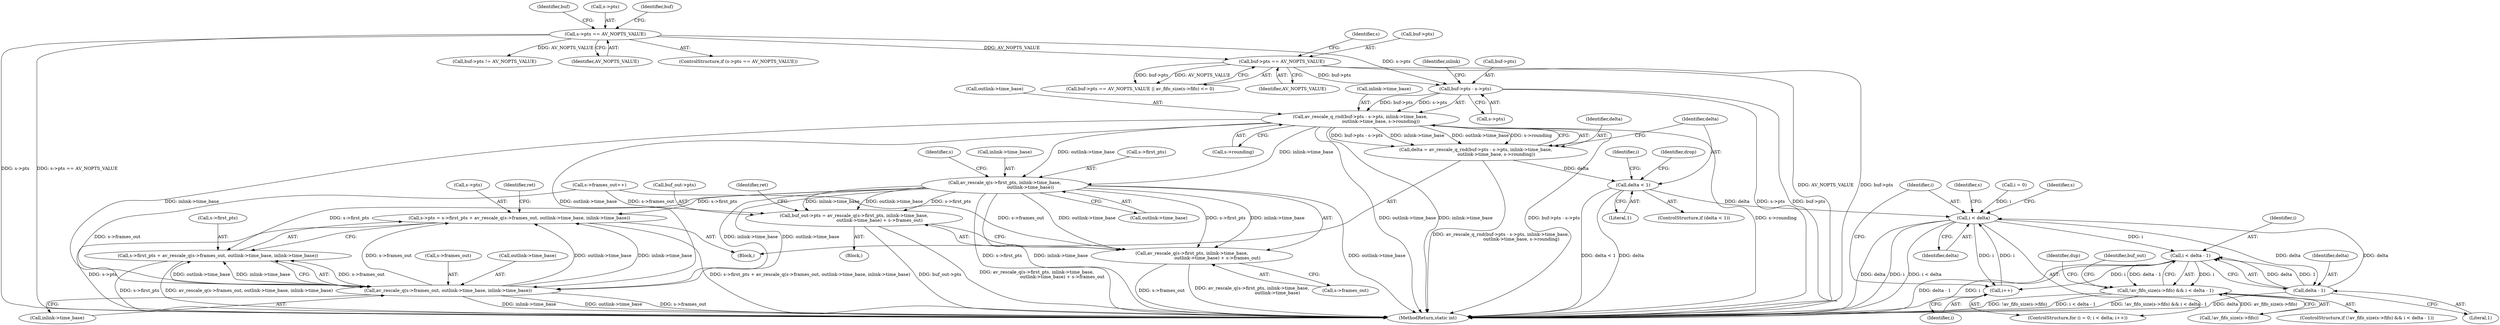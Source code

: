 digraph "0_FFmpeg_cdd5df8189ff1537f7abe8defe971f80602cc2d2@pointer" {
"1000269" [label="(Call,av_rescale_q_rnd(buf->pts - s->pts, inlink->time_base,\n                             outlink->time_base, s->rounding))"];
"1000270" [label="(Call,buf->pts - s->pts)"];
"1000249" [label="(Call,buf->pts == AV_NOPTS_VALUE)"];
"1000138" [label="(Call,s->pts == AV_NOPTS_VALUE)"];
"1000267" [label="(Call,delta = av_rescale_q_rnd(buf->pts - s->pts, inlink->time_base,\n                             outlink->time_base, s->rounding))"];
"1000287" [label="(Call,delta < 1)"];
"1000341" [label="(Call,i < delta)"];
"1000344" [label="(Call,i++)"];
"1000364" [label="(Call,i < delta - 1)"];
"1000358" [label="(Call,!av_fifo_size(s->fifo) && i < delta - 1)"];
"1000366" [label="(Call,delta - 1)"];
"1000415" [label="(Call,av_rescale_q(s->first_pts, inlink->time_base,\n                                    outlink->time_base))"];
"1000410" [label="(Call,buf_out->pts = av_rescale_q(s->first_pts, inlink->time_base,\n                                    outlink->time_base) + s->frames_out)"];
"1000414" [label="(Call,av_rescale_q(s->first_pts, inlink->time_base,\n                                    outlink->time_base) + s->frames_out)"];
"1000457" [label="(Call,s->pts = s->first_pts + av_rescale_q(s->frames_out, outlink->time_base, inlink->time_base))"];
"1000461" [label="(Call,s->first_pts + av_rescale_q(s->frames_out, outlink->time_base, inlink->time_base))"];
"1000465" [label="(Call,av_rescale_q(s->frames_out, outlink->time_base, inlink->time_base))"];
"1000465" [label="(Call,av_rescale_q(s->frames_out, outlink->time_base, inlink->time_base))"];
"1000137" [label="(ControlStructure,if (s->pts == AV_NOPTS_VALUE))"];
"1000109" [label="(Block,)"];
"1000288" [label="(Identifier,delta)"];
"1000372" [label="(Identifier,dup)"];
"1000422" [label="(Call,outlink->time_base)"];
"1000283" [label="(Call,s->rounding)"];
"1000250" [label="(Call,buf->pts)"];
"1000419" [label="(Call,inlink->time_base)"];
"1000289" [label="(Literal,1)"];
"1000458" [label="(Call,s->pts)"];
"1000476" [label="(Identifier,ret)"];
"1000365" [label="(Identifier,i)"];
"1000147" [label="(Identifier,buf)"];
"1000253" [label="(Identifier,AV_NOPTS_VALUE)"];
"1000339" [label="(Identifier,i)"];
"1000268" [label="(Identifier,delta)"];
"1000466" [label="(Call,s->frames_out)"];
"1000287" [label="(Call,delta < 1)"];
"1000277" [label="(Call,inlink->time_base)"];
"1000462" [label="(Call,s->first_pts)"];
"1000294" [label="(Identifier,drop)"];
"1000414" [label="(Call,av_rescale_q(s->first_pts, inlink->time_base,\n                                    outlink->time_base) + s->frames_out)"];
"1000364" [label="(Call,i < delta - 1)"];
"1000442" [label="(Call,s->frames_out++)"];
"1000412" [label="(Identifier,buf_out)"];
"1000269" [label="(Call,av_rescale_q_rnd(buf->pts - s->pts, inlink->time_base,\n                             outlink->time_base, s->rounding))"];
"1000342" [label="(Identifier,i)"];
"1000415" [label="(Call,av_rescale_q(s->first_pts, inlink->time_base,\n                                    outlink->time_base))"];
"1000448" [label="(Identifier,s)"];
"1000472" [label="(Call,inlink->time_base)"];
"1000410" [label="(Call,buf_out->pts = av_rescale_q(s->first_pts, inlink->time_base,\n                                    outlink->time_base) + s->frames_out)"];
"1000139" [label="(Call,s->pts)"];
"1000270" [label="(Call,buf->pts - s->pts)"];
"1000431" [label="(Identifier,ret)"];
"1000257" [label="(Identifier,s)"];
"1000358" [label="(Call,!av_fifo_size(s->fifo) && i < delta - 1)"];
"1000367" [label="(Identifier,delta)"];
"1000343" [label="(Identifier,delta)"];
"1000461" [label="(Call,s->first_pts + av_rescale_q(s->frames_out, outlink->time_base, inlink->time_base))"];
"1000249" [label="(Call,buf->pts == AV_NOPTS_VALUE)"];
"1000286" [label="(ControlStructure,if (delta < 1))"];
"1000350" [label="(Identifier,s)"];
"1000337" [label="(ControlStructure,for (i = 0; i < delta; i++))"];
"1000359" [label="(Call,!av_fifo_size(s->fifo))"];
"1000477" [label="(MethodReturn,static int)"];
"1000457" [label="(Call,s->pts = s->first_pts + av_rescale_q(s->frames_out, outlink->time_base, inlink->time_base))"];
"1000416" [label="(Call,s->first_pts)"];
"1000278" [label="(Identifier,inlink)"];
"1000267" [label="(Call,delta = av_rescale_q_rnd(buf->pts - s->pts, inlink->time_base,\n                             outlink->time_base, s->rounding))"];
"1000341" [label="(Call,i < delta)"];
"1000345" [label="(Identifier,i)"];
"1000338" [label="(Call,i = 0)"];
"1000469" [label="(Call,outlink->time_base)"];
"1000426" [label="(Identifier,s)"];
"1000138" [label="(Call,s->pts == AV_NOPTS_VALUE)"];
"1000271" [label="(Call,buf->pts)"];
"1000368" [label="(Literal,1)"];
"1000357" [label="(ControlStructure,if (!av_fifo_size(s->fifo) && i < delta - 1))"];
"1000346" [label="(Block,)"];
"1000145" [label="(Call,buf->pts != AV_NOPTS_VALUE)"];
"1000344" [label="(Call,i++)"];
"1000366" [label="(Call,delta - 1)"];
"1000142" [label="(Identifier,AV_NOPTS_VALUE)"];
"1000280" [label="(Call,outlink->time_base)"];
"1000251" [label="(Identifier,buf)"];
"1000425" [label="(Call,s->frames_out)"];
"1000274" [label="(Call,s->pts)"];
"1000248" [label="(Call,buf->pts == AV_NOPTS_VALUE || av_fifo_size(s->fifo) <= 0)"];
"1000411" [label="(Call,buf_out->pts)"];
"1000269" -> "1000267"  [label="AST: "];
"1000269" -> "1000283"  [label="CFG: "];
"1000270" -> "1000269"  [label="AST: "];
"1000277" -> "1000269"  [label="AST: "];
"1000280" -> "1000269"  [label="AST: "];
"1000283" -> "1000269"  [label="AST: "];
"1000267" -> "1000269"  [label="CFG: "];
"1000269" -> "1000477"  [label="DDG: outlink->time_base"];
"1000269" -> "1000477"  [label="DDG: inlink->time_base"];
"1000269" -> "1000477"  [label="DDG: buf->pts - s->pts"];
"1000269" -> "1000477"  [label="DDG: s->rounding"];
"1000269" -> "1000267"  [label="DDG: buf->pts - s->pts"];
"1000269" -> "1000267"  [label="DDG: inlink->time_base"];
"1000269" -> "1000267"  [label="DDG: outlink->time_base"];
"1000269" -> "1000267"  [label="DDG: s->rounding"];
"1000270" -> "1000269"  [label="DDG: buf->pts"];
"1000270" -> "1000269"  [label="DDG: s->pts"];
"1000269" -> "1000415"  [label="DDG: inlink->time_base"];
"1000269" -> "1000415"  [label="DDG: outlink->time_base"];
"1000269" -> "1000465"  [label="DDG: outlink->time_base"];
"1000269" -> "1000465"  [label="DDG: inlink->time_base"];
"1000270" -> "1000274"  [label="CFG: "];
"1000271" -> "1000270"  [label="AST: "];
"1000274" -> "1000270"  [label="AST: "];
"1000278" -> "1000270"  [label="CFG: "];
"1000270" -> "1000477"  [label="DDG: s->pts"];
"1000270" -> "1000477"  [label="DDG: buf->pts"];
"1000249" -> "1000270"  [label="DDG: buf->pts"];
"1000138" -> "1000270"  [label="DDG: s->pts"];
"1000249" -> "1000248"  [label="AST: "];
"1000249" -> "1000253"  [label="CFG: "];
"1000250" -> "1000249"  [label="AST: "];
"1000253" -> "1000249"  [label="AST: "];
"1000257" -> "1000249"  [label="CFG: "];
"1000248" -> "1000249"  [label="CFG: "];
"1000249" -> "1000477"  [label="DDG: AV_NOPTS_VALUE"];
"1000249" -> "1000477"  [label="DDG: buf->pts"];
"1000249" -> "1000248"  [label="DDG: buf->pts"];
"1000249" -> "1000248"  [label="DDG: AV_NOPTS_VALUE"];
"1000138" -> "1000249"  [label="DDG: AV_NOPTS_VALUE"];
"1000138" -> "1000137"  [label="AST: "];
"1000138" -> "1000142"  [label="CFG: "];
"1000139" -> "1000138"  [label="AST: "];
"1000142" -> "1000138"  [label="AST: "];
"1000147" -> "1000138"  [label="CFG: "];
"1000251" -> "1000138"  [label="CFG: "];
"1000138" -> "1000477"  [label="DDG: s->pts"];
"1000138" -> "1000477"  [label="DDG: s->pts == AV_NOPTS_VALUE"];
"1000138" -> "1000145"  [label="DDG: AV_NOPTS_VALUE"];
"1000267" -> "1000109"  [label="AST: "];
"1000268" -> "1000267"  [label="AST: "];
"1000288" -> "1000267"  [label="CFG: "];
"1000267" -> "1000477"  [label="DDG: av_rescale_q_rnd(buf->pts - s->pts, inlink->time_base,\n                             outlink->time_base, s->rounding)"];
"1000267" -> "1000287"  [label="DDG: delta"];
"1000287" -> "1000286"  [label="AST: "];
"1000287" -> "1000289"  [label="CFG: "];
"1000288" -> "1000287"  [label="AST: "];
"1000289" -> "1000287"  [label="AST: "];
"1000294" -> "1000287"  [label="CFG: "];
"1000339" -> "1000287"  [label="CFG: "];
"1000287" -> "1000477"  [label="DDG: delta < 1"];
"1000287" -> "1000477"  [label="DDG: delta"];
"1000287" -> "1000341"  [label="DDG: delta"];
"1000341" -> "1000337"  [label="AST: "];
"1000341" -> "1000343"  [label="CFG: "];
"1000342" -> "1000341"  [label="AST: "];
"1000343" -> "1000341"  [label="AST: "];
"1000350" -> "1000341"  [label="CFG: "];
"1000448" -> "1000341"  [label="CFG: "];
"1000341" -> "1000477"  [label="DDG: delta"];
"1000341" -> "1000477"  [label="DDG: i"];
"1000341" -> "1000477"  [label="DDG: i < delta"];
"1000338" -> "1000341"  [label="DDG: i"];
"1000344" -> "1000341"  [label="DDG: i"];
"1000366" -> "1000341"  [label="DDG: delta"];
"1000341" -> "1000344"  [label="DDG: i"];
"1000341" -> "1000364"  [label="DDG: i"];
"1000341" -> "1000366"  [label="DDG: delta"];
"1000344" -> "1000337"  [label="AST: "];
"1000344" -> "1000345"  [label="CFG: "];
"1000345" -> "1000344"  [label="AST: "];
"1000342" -> "1000344"  [label="CFG: "];
"1000364" -> "1000344"  [label="DDG: i"];
"1000364" -> "1000358"  [label="AST: "];
"1000364" -> "1000366"  [label="CFG: "];
"1000365" -> "1000364"  [label="AST: "];
"1000366" -> "1000364"  [label="AST: "];
"1000358" -> "1000364"  [label="CFG: "];
"1000364" -> "1000477"  [label="DDG: i"];
"1000364" -> "1000477"  [label="DDG: delta - 1"];
"1000364" -> "1000358"  [label="DDG: i"];
"1000364" -> "1000358"  [label="DDG: delta - 1"];
"1000366" -> "1000364"  [label="DDG: delta"];
"1000366" -> "1000364"  [label="DDG: 1"];
"1000358" -> "1000357"  [label="AST: "];
"1000358" -> "1000359"  [label="CFG: "];
"1000359" -> "1000358"  [label="AST: "];
"1000372" -> "1000358"  [label="CFG: "];
"1000412" -> "1000358"  [label="CFG: "];
"1000358" -> "1000477"  [label="DDG: i < delta - 1"];
"1000358" -> "1000477"  [label="DDG: !av_fifo_size(s->fifo) && i < delta - 1"];
"1000358" -> "1000477"  [label="DDG: !av_fifo_size(s->fifo)"];
"1000359" -> "1000358"  [label="DDG: av_fifo_size(s->fifo)"];
"1000366" -> "1000368"  [label="CFG: "];
"1000367" -> "1000366"  [label="AST: "];
"1000368" -> "1000366"  [label="AST: "];
"1000366" -> "1000477"  [label="DDG: delta"];
"1000415" -> "1000414"  [label="AST: "];
"1000415" -> "1000422"  [label="CFG: "];
"1000416" -> "1000415"  [label="AST: "];
"1000419" -> "1000415"  [label="AST: "];
"1000422" -> "1000415"  [label="AST: "];
"1000426" -> "1000415"  [label="CFG: "];
"1000415" -> "1000477"  [label="DDG: outlink->time_base"];
"1000415" -> "1000477"  [label="DDG: s->first_pts"];
"1000415" -> "1000477"  [label="DDG: inlink->time_base"];
"1000415" -> "1000410"  [label="DDG: s->first_pts"];
"1000415" -> "1000410"  [label="DDG: inlink->time_base"];
"1000415" -> "1000410"  [label="DDG: outlink->time_base"];
"1000415" -> "1000414"  [label="DDG: s->first_pts"];
"1000415" -> "1000414"  [label="DDG: inlink->time_base"];
"1000415" -> "1000414"  [label="DDG: outlink->time_base"];
"1000415" -> "1000457"  [label="DDG: s->first_pts"];
"1000415" -> "1000461"  [label="DDG: s->first_pts"];
"1000415" -> "1000465"  [label="DDG: outlink->time_base"];
"1000415" -> "1000465"  [label="DDG: inlink->time_base"];
"1000410" -> "1000346"  [label="AST: "];
"1000410" -> "1000414"  [label="CFG: "];
"1000411" -> "1000410"  [label="AST: "];
"1000414" -> "1000410"  [label="AST: "];
"1000431" -> "1000410"  [label="CFG: "];
"1000410" -> "1000477"  [label="DDG: buf_out->pts"];
"1000410" -> "1000477"  [label="DDG: av_rescale_q(s->first_pts, inlink->time_base,\n                                    outlink->time_base) + s->frames_out"];
"1000442" -> "1000410"  [label="DDG: s->frames_out"];
"1000414" -> "1000425"  [label="CFG: "];
"1000425" -> "1000414"  [label="AST: "];
"1000414" -> "1000477"  [label="DDG: s->frames_out"];
"1000414" -> "1000477"  [label="DDG: av_rescale_q(s->first_pts, inlink->time_base,\n                                    outlink->time_base)"];
"1000442" -> "1000414"  [label="DDG: s->frames_out"];
"1000457" -> "1000109"  [label="AST: "];
"1000457" -> "1000461"  [label="CFG: "];
"1000458" -> "1000457"  [label="AST: "];
"1000461" -> "1000457"  [label="AST: "];
"1000476" -> "1000457"  [label="CFG: "];
"1000457" -> "1000477"  [label="DDG: s->first_pts + av_rescale_q(s->frames_out, outlink->time_base, inlink->time_base)"];
"1000457" -> "1000477"  [label="DDG: s->pts"];
"1000465" -> "1000457"  [label="DDG: s->frames_out"];
"1000465" -> "1000457"  [label="DDG: outlink->time_base"];
"1000465" -> "1000457"  [label="DDG: inlink->time_base"];
"1000461" -> "1000465"  [label="CFG: "];
"1000462" -> "1000461"  [label="AST: "];
"1000465" -> "1000461"  [label="AST: "];
"1000461" -> "1000477"  [label="DDG: av_rescale_q(s->frames_out, outlink->time_base, inlink->time_base)"];
"1000461" -> "1000477"  [label="DDG: s->first_pts"];
"1000465" -> "1000461"  [label="DDG: s->frames_out"];
"1000465" -> "1000461"  [label="DDG: outlink->time_base"];
"1000465" -> "1000461"  [label="DDG: inlink->time_base"];
"1000465" -> "1000472"  [label="CFG: "];
"1000466" -> "1000465"  [label="AST: "];
"1000469" -> "1000465"  [label="AST: "];
"1000472" -> "1000465"  [label="AST: "];
"1000465" -> "1000477"  [label="DDG: inlink->time_base"];
"1000465" -> "1000477"  [label="DDG: outlink->time_base"];
"1000465" -> "1000477"  [label="DDG: s->frames_out"];
"1000442" -> "1000465"  [label="DDG: s->frames_out"];
}
